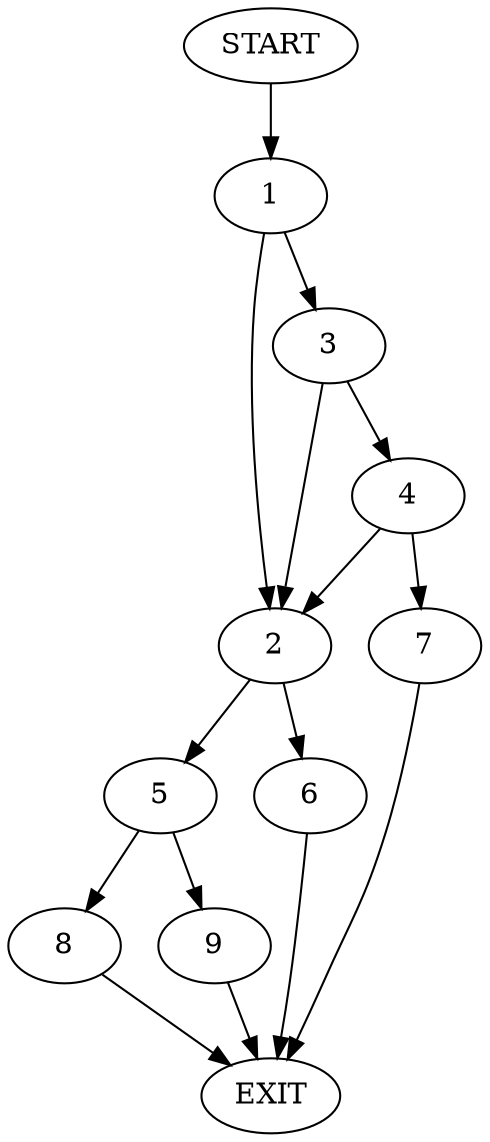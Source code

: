 digraph {
0 [label="START"]
10 [label="EXIT"]
0 -> 1
1 -> 2
1 -> 3
3 -> 2
3 -> 4
2 -> 5
2 -> 6
4 -> 7
4 -> 2
7 -> 10
5 -> 8
5 -> 9
6 -> 10
8 -> 10
9 -> 10
}
